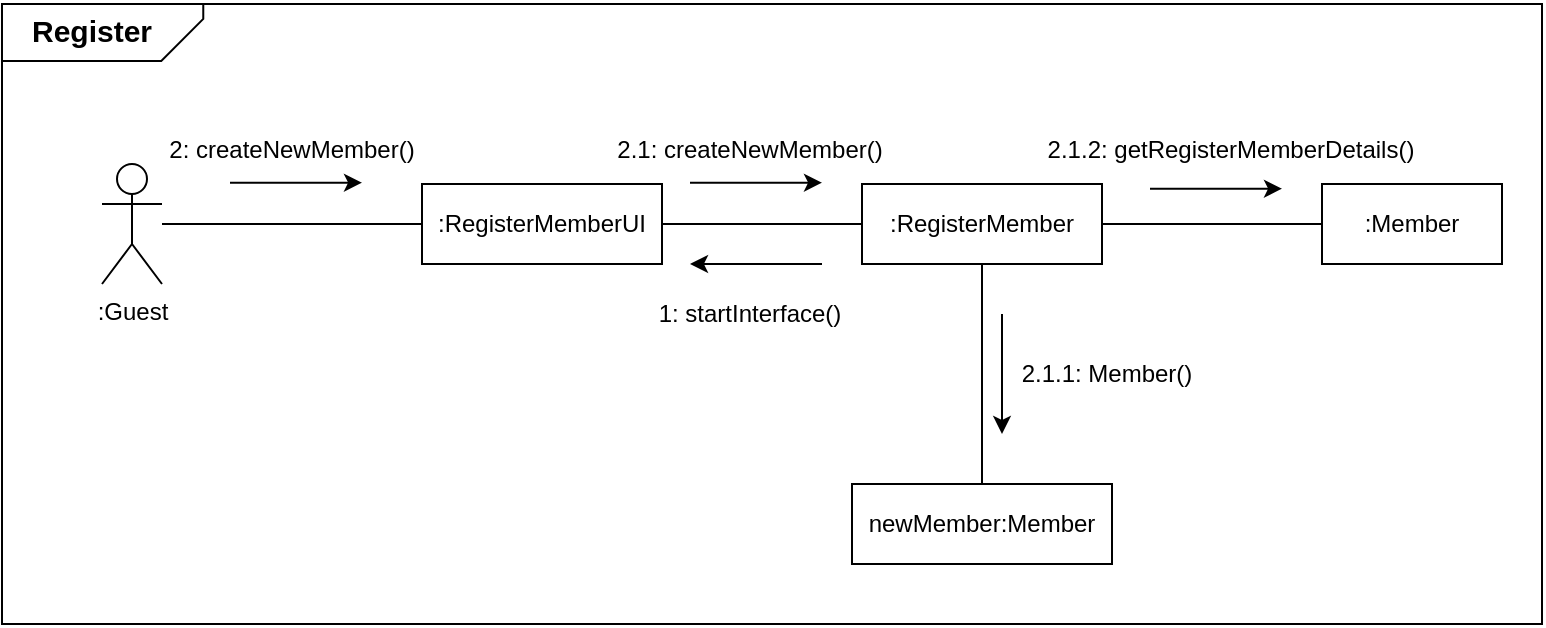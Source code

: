 <mxfile version="26.2.15">
  <diagram name="페이지-1" id="eJOpgobVvoI6VlJ8I2F_">
    <mxGraphModel dx="657" dy="501" grid="1" gridSize="10" guides="1" tooltips="1" connect="1" arrows="1" fold="1" page="1" pageScale="1" pageWidth="350" pageHeight="400" math="0" shadow="0">
      <root>
        <mxCell id="0" />
        <mxCell id="1" parent="0" />
        <mxCell id="4hYVy7ynffR2fAa8xfok-1" value="" style="rounded=0;whiteSpace=wrap;html=1;" parent="1" vertex="1">
          <mxGeometry x="50" y="50" width="770" height="310" as="geometry" />
        </mxCell>
        <mxCell id="4hYVy7ynffR2fAa8xfok-2" value=":Guest" style="shape=umlActor;verticalLabelPosition=bottom;verticalAlign=top;html=1;outlineConnect=0;" parent="1" vertex="1">
          <mxGeometry x="100" y="130" width="30" height="60" as="geometry" />
        </mxCell>
        <mxCell id="4hYVy7ynffR2fAa8xfok-3" value=":RegisterMemberUI" style="rounded=0;whiteSpace=wrap;html=1;" parent="1" vertex="1">
          <mxGeometry x="260" y="140" width="120" height="40" as="geometry" />
        </mxCell>
        <mxCell id="4hYVy7ynffR2fAa8xfok-4" value=":RegisterMember" style="rounded=0;whiteSpace=wrap;html=1;" parent="1" vertex="1">
          <mxGeometry x="480" y="140" width="120" height="40" as="geometry" />
        </mxCell>
        <mxCell id="4hYVy7ynffR2fAa8xfok-5" value="" style="endArrow=none;html=1;rounded=0;exitX=1;exitY=0.5;exitDx=0;exitDy=0;entryX=0;entryY=0.5;entryDx=0;entryDy=0;" parent="1" source="4hYVy7ynffR2fAa8xfok-3" target="4hYVy7ynffR2fAa8xfok-4" edge="1">
          <mxGeometry width="50" height="50" relative="1" as="geometry">
            <mxPoint x="420" y="210" as="sourcePoint" />
            <mxPoint x="470" y="160" as="targetPoint" />
          </mxGeometry>
        </mxCell>
        <mxCell id="4hYVy7ynffR2fAa8xfok-6" value="" style="endArrow=none;html=1;rounded=0;entryX=0;entryY=0.5;entryDx=0;entryDy=0;" parent="1" source="4hYVy7ynffR2fAa8xfok-2" target="4hYVy7ynffR2fAa8xfok-3" edge="1">
          <mxGeometry width="50" height="50" relative="1" as="geometry">
            <mxPoint x="420" y="210" as="sourcePoint" />
            <mxPoint x="470" y="160" as="targetPoint" />
          </mxGeometry>
        </mxCell>
        <mxCell id="4hYVy7ynffR2fAa8xfok-8" value=":Member" style="rounded=0;whiteSpace=wrap;html=1;" parent="1" vertex="1">
          <mxGeometry x="710" y="140" width="90" height="40" as="geometry" />
        </mxCell>
        <mxCell id="4hYVy7ynffR2fAa8xfok-9" value="" style="endArrow=none;html=1;rounded=0;entryX=0.5;entryY=1;entryDx=0;entryDy=0;exitX=0.5;exitY=0;exitDx=0;exitDy=0;" parent="1" source="4hYVy7ynffR2fAa8xfok-16" target="4hYVy7ynffR2fAa8xfok-4" edge="1">
          <mxGeometry width="50" height="50" relative="1" as="geometry">
            <mxPoint x="650" y="290" as="sourcePoint" />
            <mxPoint x="480" y="160" as="targetPoint" />
          </mxGeometry>
        </mxCell>
        <mxCell id="4hYVy7ynffR2fAa8xfok-11" value="" style="endArrow=classic;html=1;rounded=0;" parent="1" edge="1">
          <mxGeometry width="50" height="50" relative="1" as="geometry">
            <mxPoint x="460" y="180" as="sourcePoint" />
            <mxPoint x="394" y="180" as="targetPoint" />
          </mxGeometry>
        </mxCell>
        <mxCell id="4hYVy7ynffR2fAa8xfok-14" value="" style="group" parent="1" vertex="1" connectable="0">
          <mxGeometry x="50.005" y="70.005" width="167.5" height="82.82" as="geometry" />
        </mxCell>
        <mxCell id="4hYVy7ynffR2fAa8xfok-13" value="" style="shape=card;whiteSpace=wrap;html=1;rotation=90;direction=south;size=21;" parent="4hYVy7ynffR2fAa8xfok-14" vertex="1">
          <mxGeometry x="36.09" y="-56.09" width="28.44" height="100.64" as="geometry" />
        </mxCell>
        <mxCell id="4hYVy7ynffR2fAa8xfok-12" value="&lt;font style=&quot;font-size: 15px;&quot;&gt;&lt;b&gt;Register&lt;/b&gt;&lt;/font&gt;" style="text;html=1;align=center;verticalAlign=middle;whiteSpace=wrap;rounded=0;" parent="4hYVy7ynffR2fAa8xfok-14" vertex="1">
          <mxGeometry x="0.005" y="-21.995" width="90" height="30" as="geometry" />
        </mxCell>
        <mxCell id="4hYVy7ynffR2fAa8xfok-15" value="1: startInterface()" style="text;html=1;align=center;verticalAlign=middle;whiteSpace=wrap;rounded=0;" parent="1" vertex="1">
          <mxGeometry x="364" y="190" width="120" height="30" as="geometry" />
        </mxCell>
        <mxCell id="4hYVy7ynffR2fAa8xfok-16" value="newMember:Member" style="rounded=0;whiteSpace=wrap;html=1;" parent="1" vertex="1">
          <mxGeometry x="475" y="290" width="130" height="40" as="geometry" />
        </mxCell>
        <mxCell id="4hYVy7ynffR2fAa8xfok-19" value="" style="endArrow=classic;html=1;rounded=0;" parent="1" edge="1">
          <mxGeometry width="50" height="50" relative="1" as="geometry">
            <mxPoint x="394" y="139.33" as="sourcePoint" />
            <mxPoint x="460" y="139.33" as="targetPoint" />
          </mxGeometry>
        </mxCell>
        <mxCell id="4hYVy7ynffR2fAa8xfok-20" value="" style="endArrow=classic;html=1;rounded=0;" parent="1" edge="1">
          <mxGeometry width="50" height="50" relative="1" as="geometry">
            <mxPoint x="164" y="139.33" as="sourcePoint" />
            <mxPoint x="230" y="139.33" as="targetPoint" />
          </mxGeometry>
        </mxCell>
        <mxCell id="4hYVy7ynffR2fAa8xfok-22" value="2: createNewMember()" style="text;html=1;align=center;verticalAlign=middle;whiteSpace=wrap;rounded=0;" parent="1" vertex="1">
          <mxGeometry x="130" y="108" width="130" height="30" as="geometry" />
        </mxCell>
        <mxCell id="4hYVy7ynffR2fAa8xfok-24" value="2.1.1: Member()" style="text;html=1;align=center;verticalAlign=middle;whiteSpace=wrap;rounded=0;" parent="1" vertex="1">
          <mxGeometry x="540" y="220" width="125" height="30" as="geometry" />
        </mxCell>
        <mxCell id="4hYVy7ynffR2fAa8xfok-25" value="2.1: createNewMember()" style="text;html=1;align=center;verticalAlign=middle;whiteSpace=wrap;rounded=0;" parent="1" vertex="1">
          <mxGeometry x="351" y="108" width="146" height="30" as="geometry" />
        </mxCell>
        <mxCell id="CCHNL9645GlloZSp7d-6-1" value="" style="endArrow=classic;html=1;rounded=0;" parent="1" edge="1">
          <mxGeometry width="50" height="50" relative="1" as="geometry">
            <mxPoint x="550" y="205" as="sourcePoint" />
            <mxPoint x="550" y="265" as="targetPoint" />
          </mxGeometry>
        </mxCell>
        <mxCell id="CCHNL9645GlloZSp7d-6-2" value="" style="endArrow=none;html=1;rounded=0;entryX=0;entryY=0.5;entryDx=0;entryDy=0;exitX=1;exitY=0.5;exitDx=0;exitDy=0;" parent="1" source="4hYVy7ynffR2fAa8xfok-4" target="4hYVy7ynffR2fAa8xfok-8" edge="1">
          <mxGeometry width="50" height="50" relative="1" as="geometry">
            <mxPoint x="600" y="180" as="sourcePoint" />
            <mxPoint x="650" y="130" as="targetPoint" />
          </mxGeometry>
        </mxCell>
        <mxCell id="mfxfWpU_X73SYAE8eUXb-1" value="" style="endArrow=classic;html=1;rounded=0;" edge="1" parent="1">
          <mxGeometry width="50" height="50" relative="1" as="geometry">
            <mxPoint x="624" y="142.33" as="sourcePoint" />
            <mxPoint x="690" y="142.33" as="targetPoint" />
          </mxGeometry>
        </mxCell>
        <mxCell id="mfxfWpU_X73SYAE8eUXb-2" value="2.1.2: getRegisterMemberDetails()" style="text;html=1;align=center;verticalAlign=middle;whiteSpace=wrap;rounded=0;" vertex="1" parent="1">
          <mxGeometry x="570" y="108" width="189" height="30" as="geometry" />
        </mxCell>
      </root>
    </mxGraphModel>
  </diagram>
</mxfile>
